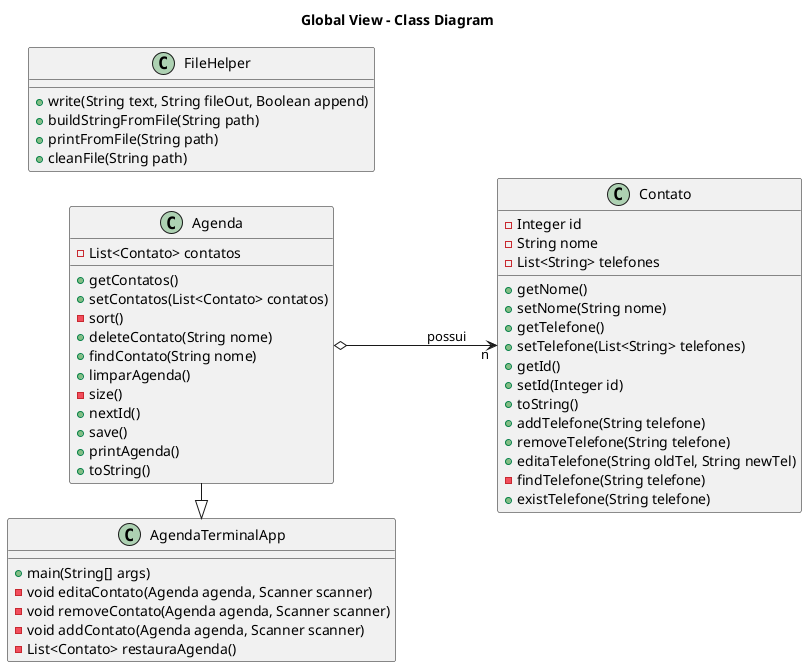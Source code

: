 @startuml

title Global View - Class Diagram

left to right direction

class Agenda
class Contato

class Agenda {
-List<Contato> contatos

+getContatos()
+setContatos(List<Contato> contatos)
-sort()
+deleteContato(String nome)
+findContato(String nome)
+limparAgenda()
-size()
+nextId()
+save()
+printAgenda()
+toString()
}

class Contato {
-Integer id
-String nome
-List<String> telefones

+getNome()
+setNome(String nome)
+getTelefone()
+setTelefone(List<String> telefones)
+getId()
+setId(Integer id)
+toString()
+addTelefone(String telefone)
+removeTelefone(String telefone)
+editaTelefone(String oldTel, String newTel)
-findTelefone(String telefone)
+existTelefone(String telefone)
}

class FileHelper {
+write(String text, String fileOut, Boolean append)
+buildStringFromFile(String path)
+printFromFile(String path)
+cleanFile(String path)
}

class AgendaTerminalApp {
+main(String[] args)
-void editaContato(Agenda agenda, Scanner scanner)
-void removeContato(Agenda agenda, Scanner scanner)
-void addContato(Agenda agenda, Scanner scanner)
-List<Contato> restauraAgenda()

}

Agenda  o--> "n"  Contato : possui

AgendaTerminalApp <|-left- Agenda

@enduml